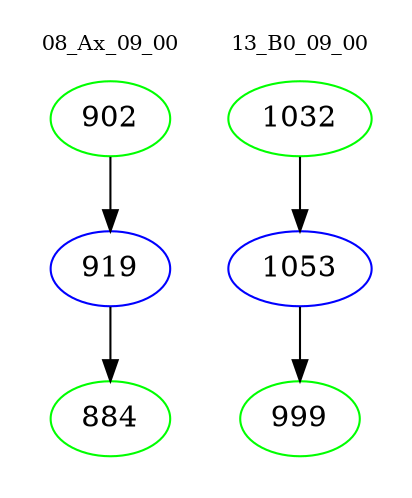 digraph{
subgraph cluster_0 {
color = white
label = "08_Ax_09_00";
fontsize=10;
T0_902 [label="902", color="green"]
T0_902 -> T0_919 [color="black"]
T0_919 [label="919", color="blue"]
T0_919 -> T0_884 [color="black"]
T0_884 [label="884", color="green"]
}
subgraph cluster_1 {
color = white
label = "13_B0_09_00";
fontsize=10;
T1_1032 [label="1032", color="green"]
T1_1032 -> T1_1053 [color="black"]
T1_1053 [label="1053", color="blue"]
T1_1053 -> T1_999 [color="black"]
T1_999 [label="999", color="green"]
}
}
